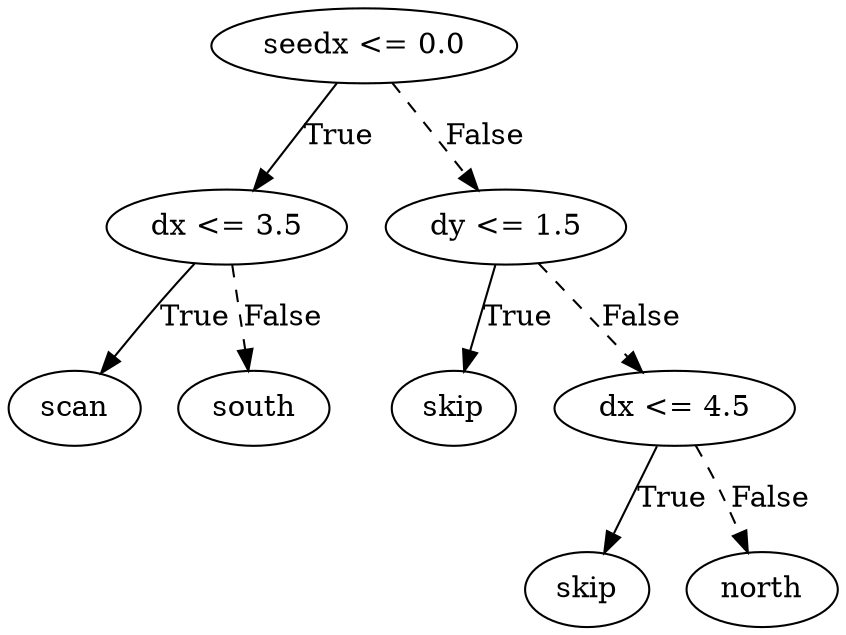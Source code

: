 digraph {
0 [label="seedx <= 0.0"];
1 [label="dx <= 3.5"];
2 [label="scan"];
1 -> 2 [label="True"];
3 [label="south"];
1 -> 3 [style="dashed", label="False"];
0 -> 1 [label="True"];
4 [label="dy <= 1.5"];
5 [label="skip"];
4 -> 5 [label="True"];
6 [label="dx <= 4.5"];
7 [label="skip"];
6 -> 7 [label="True"];
8 [label="north"];
6 -> 8 [style="dashed", label="False"];
4 -> 6 [style="dashed", label="False"];
0 -> 4 [style="dashed", label="False"];

}